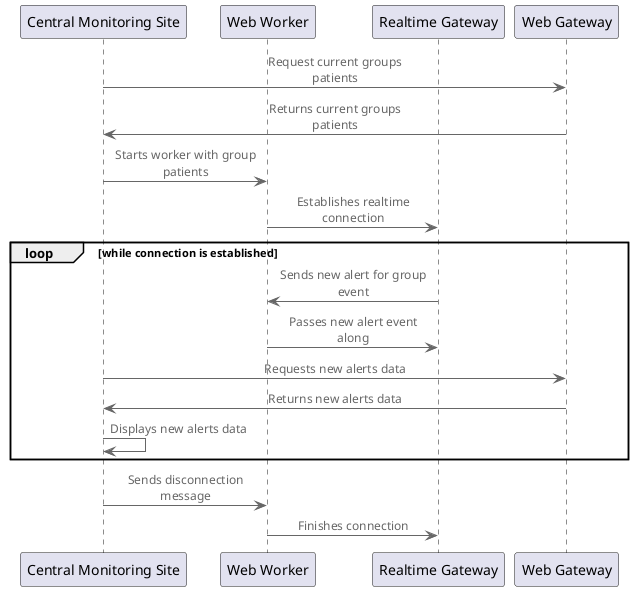 @startuml Display Realtime Alerts
!include <C4/C4_Component>

participant "Central Monitoring Site" as cms
participant "Web Worker" as worker
participant "Realtime Gateway" as realtime
participant "Web Gateway" as web

cms -> web : Request current groups patients
web -> cms : Returns current groups patients
cms -> worker : Starts worker with group patients
worker -> realtime : Establishes realtime connection

loop while connection is established
    realtime -> worker : Sends new alert for group event
    worker -> realtime : Passes new alert event along
    cms -> web : Requests new alerts data
    web -> cms : Returns new alerts data
    cms -> cms : Displays new alerts data
end

cms -> worker : Sends disconnection message
worker -> realtime : Finishes connection

@enduml